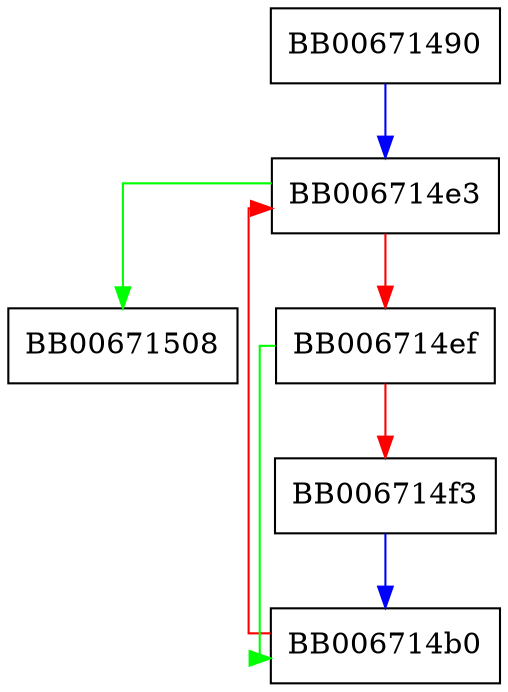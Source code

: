 digraph OSSL_GENERAL_NAMES_print {
  node [shape="box"];
  graph [splines=ortho];
  BB00671490 -> BB006714e3 [color="blue"];
  BB006714b0 -> BB006714e3 [color="red"];
  BB006714e3 -> BB00671508 [color="green"];
  BB006714e3 -> BB006714ef [color="red"];
  BB006714ef -> BB006714b0 [color="green"];
  BB006714ef -> BB006714f3 [color="red"];
  BB006714f3 -> BB006714b0 [color="blue"];
}